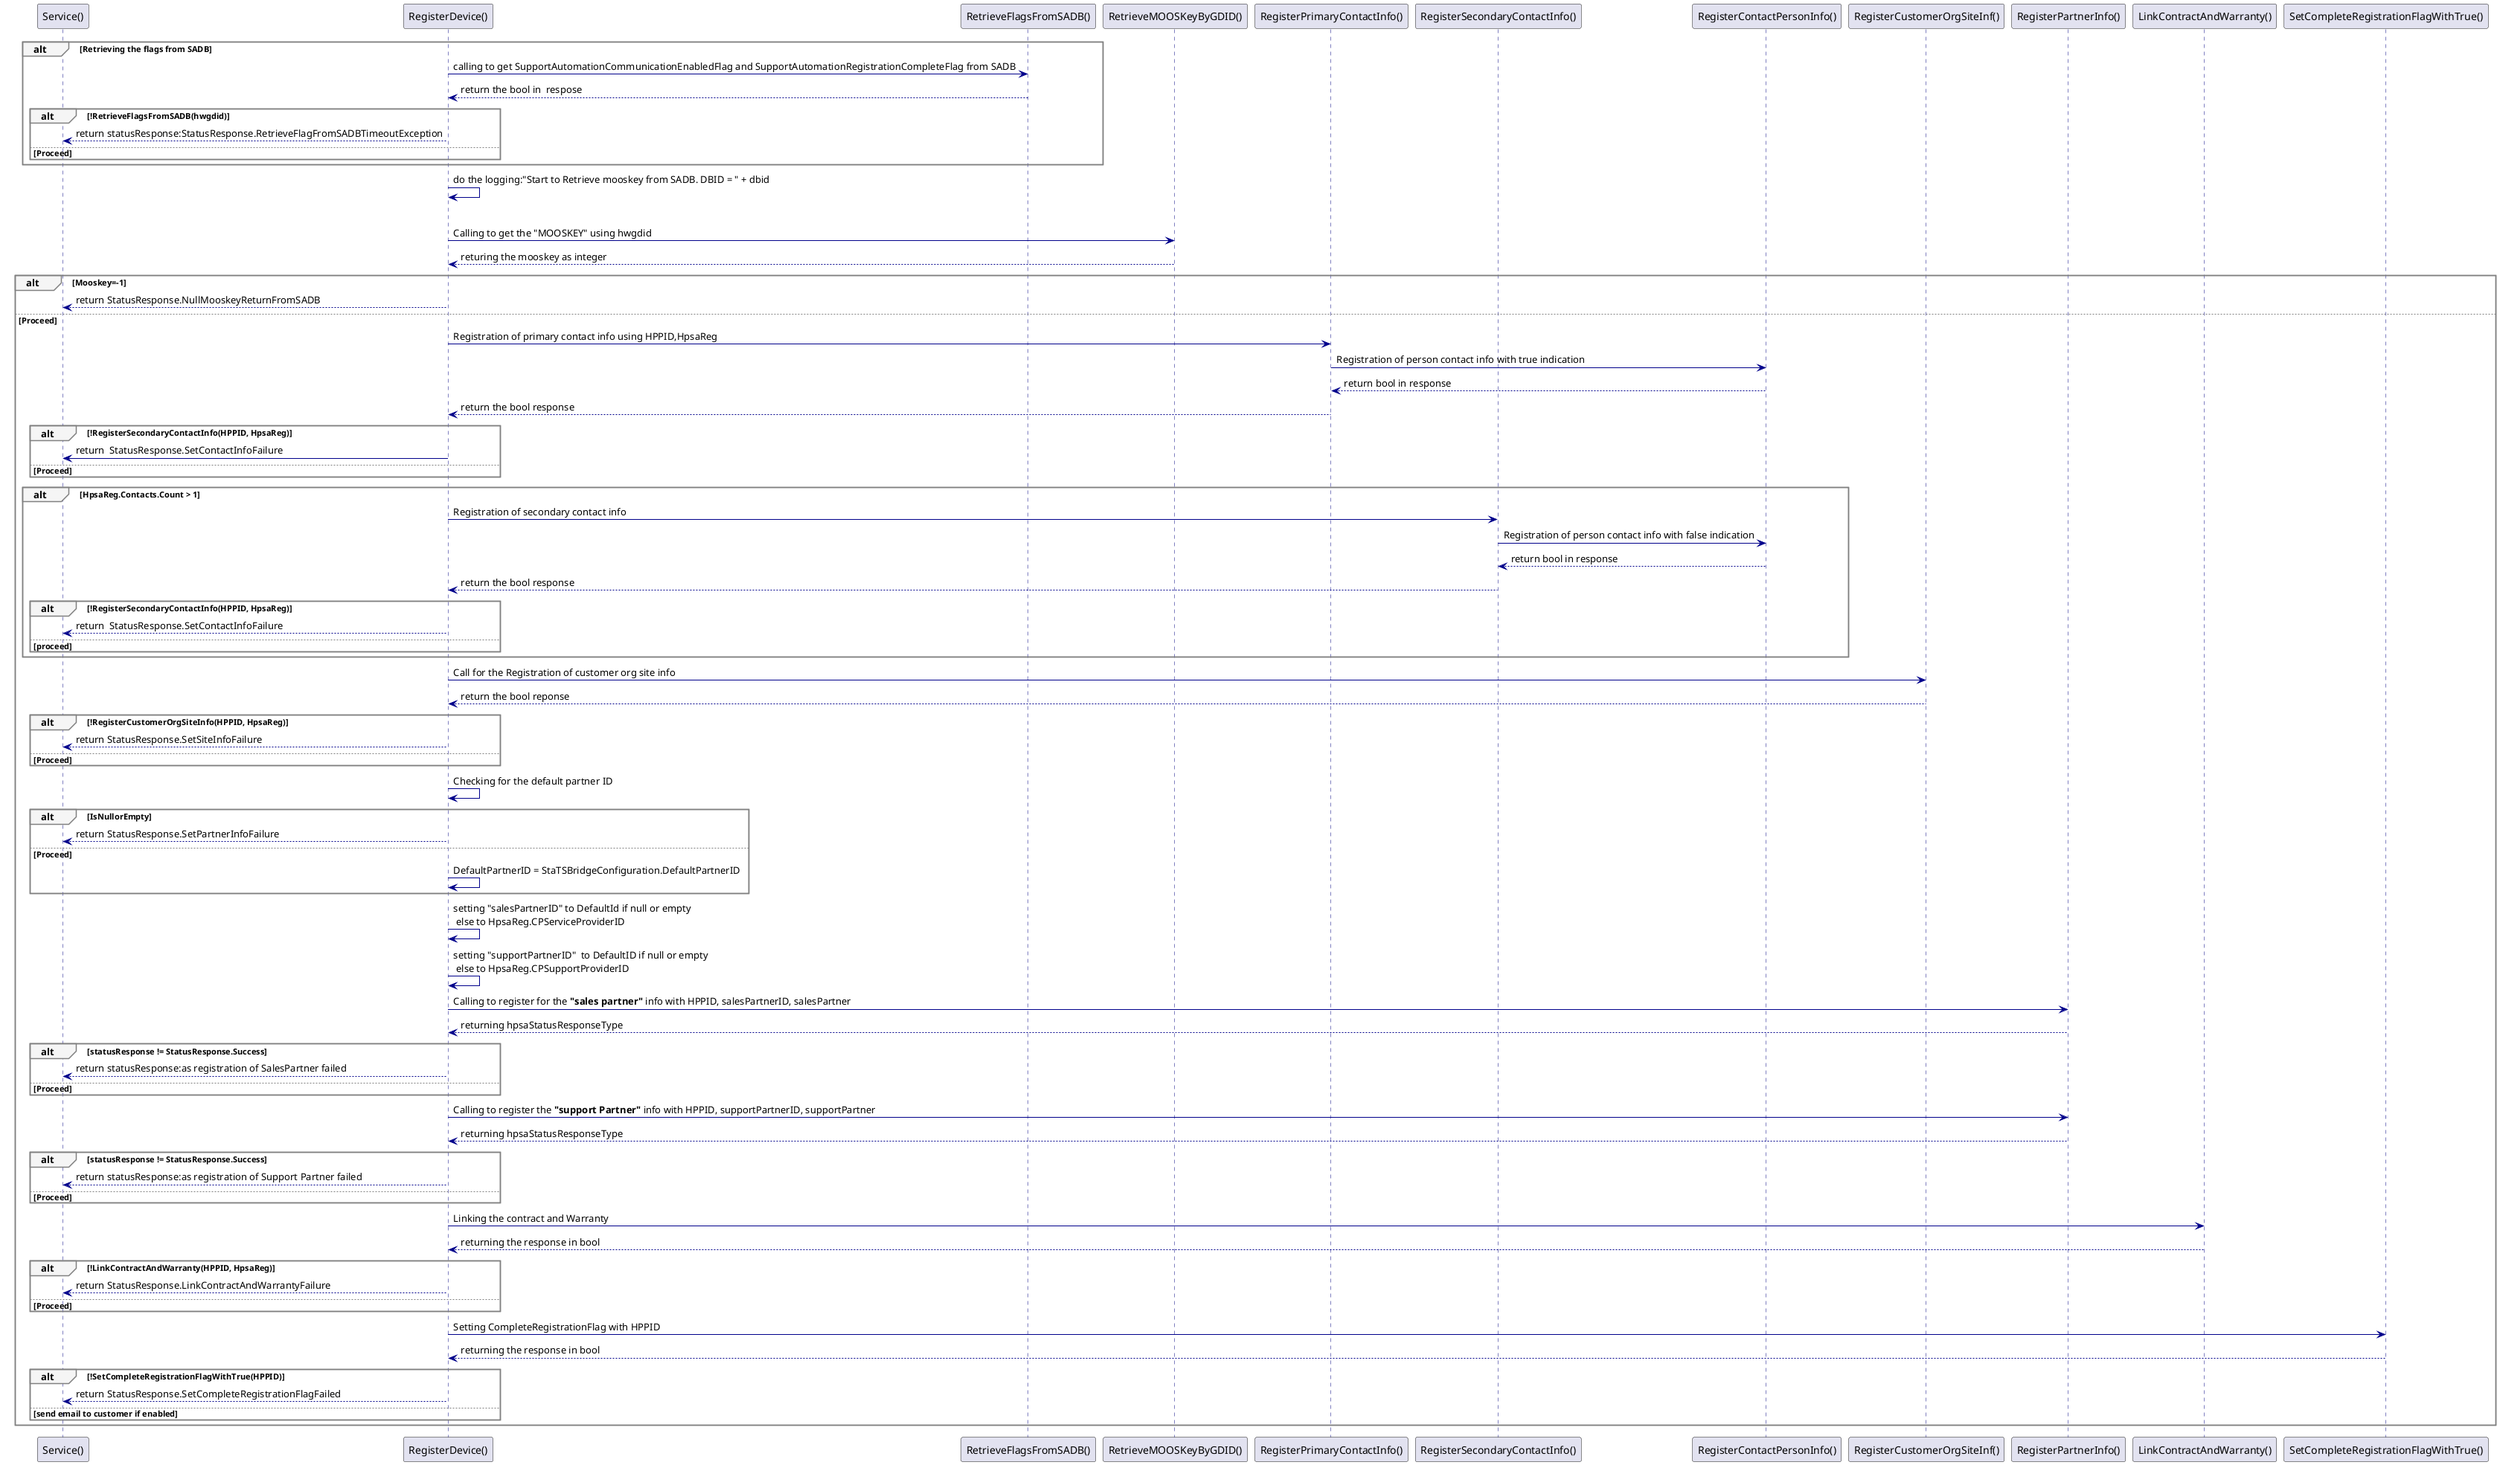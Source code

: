 @startuml "Stats Registration(Complete Registration)"

' Customize the appearance
skinparam sequenceArrowColor DarkBlue
skinparam sequenceLifeLineBorderColor Navy
skinparam sequenceGroupBorderColor Gray
skinparam sequenceGroupBackgroundColor WhiteSmoke
skinparam noteBorderColor DarkGoldenRod
skinparam noteBackgroundColor LightYellow

participant "Service()" as s
participant "RegisterDevice()" as rd
participant "RetrieveFlagsFromSADB()" as rf
participant "RetrieveMOOSKeyByGDID()" as rm
participant "RegisterPrimaryContactInfo()" as rp
participant "RegisterSecondaryContactInfo()" as rs
participant "RegisterContactPersonInfo()" as rc
participant "RegisterCustomerOrgSiteInf()" as ro
participant "RegisterPartnerInfo()"  as rpi
participant "LinkContractAndWarranty()" as lc
participant "SetCompleteRegistrationFlagWithTrue()" as sc

alt Retrieving the flags from SADB
rd->rf: calling to get SupportAutomationCommunicationEnabledFlag and SupportAutomationRegistrationCompleteFlag from SADB
rf-->rd:return the bool in  respose
alt !RetrieveFlagsFromSADB(hwgdid)
   rd-->s:return statusResponse:StatusResponse.RetrieveFlagFromSADBTimeoutException
else Proceed
end 
end

rd->rd:do the logging:"Start to Retrieve mooskey from SADB. DBID = " + dbid
alt Retreving the MOOSKEY 
   rd->rm:Calling to get the "MOOSKEY" using hwgdid
   rm-->rd:returing the mooskey as integer
alt  Mooskey=-1
   rd-->s:return StatusResponse.NullMooskeyReturnFromSADB
else Proceed
   rd->rp:Registration of primary contact info using HPPID,HpsaReg
   rp->rc:Registration of person contact info with true indication
   rc-->rp:return bool in response
   rp-->rd:return the bool response
alt !RegisterSecondaryContactInfo(HPPID, HpsaReg)
   rd->s:return  StatusResponse.SetContactInfoFailure
else Proceed 
end

alt HpsaReg.Contacts.Count > 1
   rd->rs:Registration of secondary contact info
   rs->rc:Registration of person contact info with false indication
   rc-->rs:return bool in response
   rs-->rd:return the bool response
alt !RegisterSecondaryContactInfo(HPPID, HpsaReg)
  rd-->s:return  StatusResponse.SetContactInfoFailure
else proceed
end
end

  rd->ro: Call for the Registration of customer org site info
  ro-->rd: return the bool reponse
alt !RegisterCustomerOrgSiteInfo(HPPID, HpsaReg)
  rd-->s:return StatusResponse.SetSiteInfoFailure
else Proceed
end
 rd->rd:Checking for the default partner ID
alt IsNullorEmpty
  rd-->s: return StatusResponse.SetPartnerInfoFailure
else Proceed
  rd->rd:DefaultPartnerID = StaTSBridgeConfiguration.DefaultPartnerID
end
 rd->rd:setting "salesPartnerID" to DefaultId if null or empty\n else to HpsaReg.CPServiceProviderID
 rd->rd:setting "supportPartnerID"  to DefaultID if null or empty \n else to HpsaReg.CPSupportProviderID
 
 rd->rpi:Calling to register for the <b>"sales partner"</b> info with HPPID, salesPartnerID, salesPartner
 rpi-->rd:returning hpsaStatusResponseType
alt statusResponse != StatusResponse.Success
   rd-->s:return statusResponse:as registration of SalesPartner failed
else Proceed
end

  rd->rpi:Calling to register the <b>"support Partner"</b> info with HPPID, supportPartnerID, supportPartner
  rpi-->rd:returning hpsaStatusResponseType 

alt statusResponse != StatusResponse.Success
   rd-->s:return statusResponse:as registration of Support Partner failed
else Proceed
end
  
  rd->lc:Linking the contract and Warranty
  lc-->rd:returning the response in bool
alt !LinkContractAndWarranty(HPPID, HpsaReg)
  rd-->s:return StatusResponse.LinkContractAndWarrantyFailure
else Proceed
end

 rd->sc:Setting CompleteRegistrationFlag with HPPID
 sc-->rd:returning the response in bool

alt !SetCompleteRegistrationFlagWithTrue(HPPID)
   rd-->s:return StatusResponse.SetCompleteRegistrationFlagFailed
else send email to customer if enabled
end
  
end

@enduml
